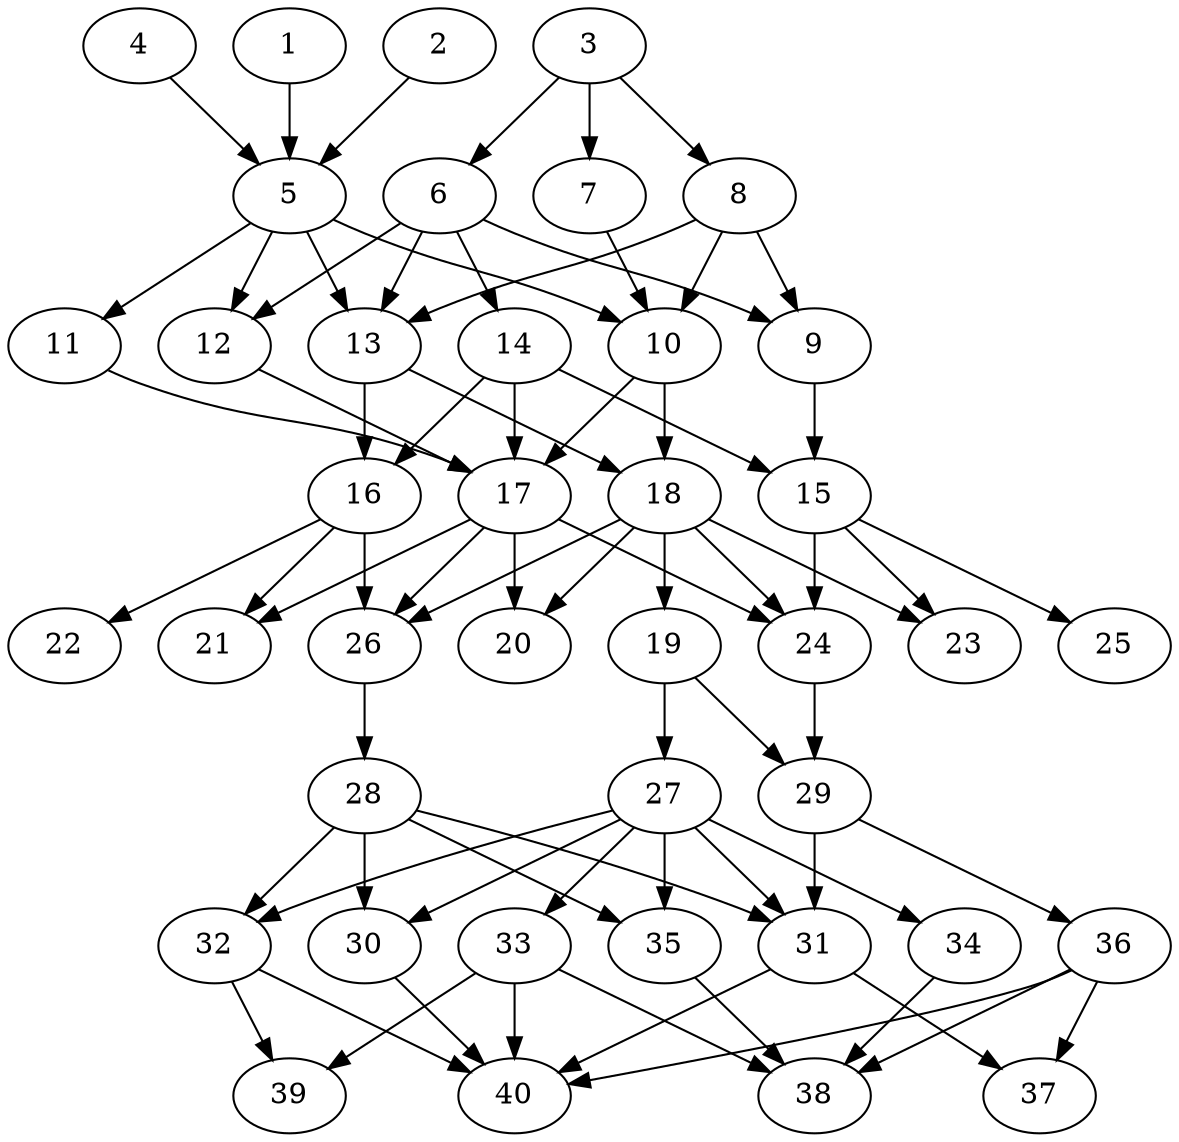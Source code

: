 // DAG automatically generated by daggen at Thu Oct  3 14:06:48 2019
// ./daggen --dot -n 40 --ccr 0.4 --fat 0.5 --regular 0.5 --density 0.7 --mindata 5242880 --maxdata 52428800 
digraph G {
  1 [size="129095680", alpha="0.09", expect_size="51638272"] 
  1 -> 5 [size ="51638272"]
  2 [size="93511680", alpha="0.09", expect_size="37404672"] 
  2 -> 5 [size ="37404672"]
  3 [size="112750080", alpha="0.02", expect_size="45100032"] 
  3 -> 6 [size ="45100032"]
  3 -> 7 [size ="45100032"]
  3 -> 8 [size ="45100032"]
  4 [size="126120960", alpha="0.04", expect_size="50448384"] 
  4 -> 5 [size ="50448384"]
  5 [size="120558080", alpha="0.15", expect_size="48223232"] 
  5 -> 10 [size ="48223232"]
  5 -> 11 [size ="48223232"]
  5 -> 12 [size ="48223232"]
  5 -> 13 [size ="48223232"]
  6 [size="95718400", alpha="0.10", expect_size="38287360"] 
  6 -> 9 [size ="38287360"]
  6 -> 12 [size ="38287360"]
  6 -> 13 [size ="38287360"]
  6 -> 14 [size ="38287360"]
  7 [size="30504960", alpha="0.19", expect_size="12201984"] 
  7 -> 10 [size ="12201984"]
  8 [size="30259200", alpha="0.03", expect_size="12103680"] 
  8 -> 9 [size ="12103680"]
  8 -> 10 [size ="12103680"]
  8 -> 13 [size ="12103680"]
  9 [size="56709120", alpha="0.07", expect_size="22683648"] 
  9 -> 15 [size ="22683648"]
  10 [size="51338240", alpha="0.02", expect_size="20535296"] 
  10 -> 17 [size ="20535296"]
  10 -> 18 [size ="20535296"]
  11 [size="19031040", alpha="0.13", expect_size="7612416"] 
  11 -> 17 [size ="7612416"]
  12 [size="70850560", alpha="0.05", expect_size="28340224"] 
  12 -> 17 [size ="28340224"]
  13 [size="124154880", alpha="0.05", expect_size="49661952"] 
  13 -> 16 [size ="49661952"]
  13 -> 18 [size ="49661952"]
  14 [size="17303040", alpha="0.18", expect_size="6921216"] 
  14 -> 15 [size ="6921216"]
  14 -> 16 [size ="6921216"]
  14 -> 17 [size ="6921216"]
  15 [size="41292800", alpha="0.13", expect_size="16517120"] 
  15 -> 23 [size ="16517120"]
  15 -> 24 [size ="16517120"]
  15 -> 25 [size ="16517120"]
  16 [size="126970880", alpha="0.03", expect_size="50788352"] 
  16 -> 21 [size ="50788352"]
  16 -> 22 [size ="50788352"]
  16 -> 26 [size ="50788352"]
  17 [size="66306560", alpha="0.03", expect_size="26522624"] 
  17 -> 20 [size ="26522624"]
  17 -> 21 [size ="26522624"]
  17 -> 24 [size ="26522624"]
  17 -> 26 [size ="26522624"]
  18 [size="62929920", alpha="0.10", expect_size="25171968"] 
  18 -> 19 [size ="25171968"]
  18 -> 20 [size ="25171968"]
  18 -> 23 [size ="25171968"]
  18 -> 24 [size ="25171968"]
  18 -> 26 [size ="25171968"]
  19 [size="80501760", alpha="0.09", expect_size="32200704"] 
  19 -> 27 [size ="32200704"]
  19 -> 29 [size ="32200704"]
  20 [size="121653760", alpha="0.08", expect_size="48661504"] 
  21 [size="18357760", alpha="0.07", expect_size="7343104"] 
  22 [size="93184000", alpha="0.20", expect_size="37273600"] 
  23 [size="121648640", alpha="0.09", expect_size="48659456"] 
  24 [size="30484480", alpha="0.18", expect_size="12193792"] 
  24 -> 29 [size ="12193792"]
  25 [size="17154560", alpha="0.05", expect_size="6861824"] 
  26 [size="91128320", alpha="0.05", expect_size="36451328"] 
  26 -> 28 [size ="36451328"]
  27 [size="110940160", alpha="0.09", expect_size="44376064"] 
  27 -> 30 [size ="44376064"]
  27 -> 31 [size ="44376064"]
  27 -> 32 [size ="44376064"]
  27 -> 33 [size ="44376064"]
  27 -> 34 [size ="44376064"]
  27 -> 35 [size ="44376064"]
  28 [size="127106560", alpha="0.16", expect_size="50842624"] 
  28 -> 30 [size ="50842624"]
  28 -> 31 [size ="50842624"]
  28 -> 32 [size ="50842624"]
  28 -> 35 [size ="50842624"]
  29 [size="65208320", alpha="0.10", expect_size="26083328"] 
  29 -> 31 [size ="26083328"]
  29 -> 36 [size ="26083328"]
  30 [size="115686400", alpha="0.11", expect_size="46274560"] 
  30 -> 40 [size ="46274560"]
  31 [size="44231680", alpha="0.13", expect_size="17692672"] 
  31 -> 37 [size ="17692672"]
  31 -> 40 [size ="17692672"]
  32 [size="84800000", alpha="0.04", expect_size="33920000"] 
  32 -> 39 [size ="33920000"]
  32 -> 40 [size ="33920000"]
  33 [size="81863680", alpha="0.14", expect_size="32745472"] 
  33 -> 38 [size ="32745472"]
  33 -> 39 [size ="32745472"]
  33 -> 40 [size ="32745472"]
  34 [size="17103360", alpha="0.05", expect_size="6841344"] 
  34 -> 38 [size ="6841344"]
  35 [size="121500160", alpha="0.01", expect_size="48600064"] 
  35 -> 38 [size ="48600064"]
  36 [size="30645760", alpha="0.16", expect_size="12258304"] 
  36 -> 37 [size ="12258304"]
  36 -> 38 [size ="12258304"]
  36 -> 40 [size ="12258304"]
  37 [size="63080960", alpha="0.00", expect_size="25232384"] 
  38 [size="118241280", alpha="0.13", expect_size="47296512"] 
  39 [size="95311360", alpha="0.17", expect_size="38124544"] 
  40 [size="37895680", alpha="0.19", expect_size="15158272"] 
}
